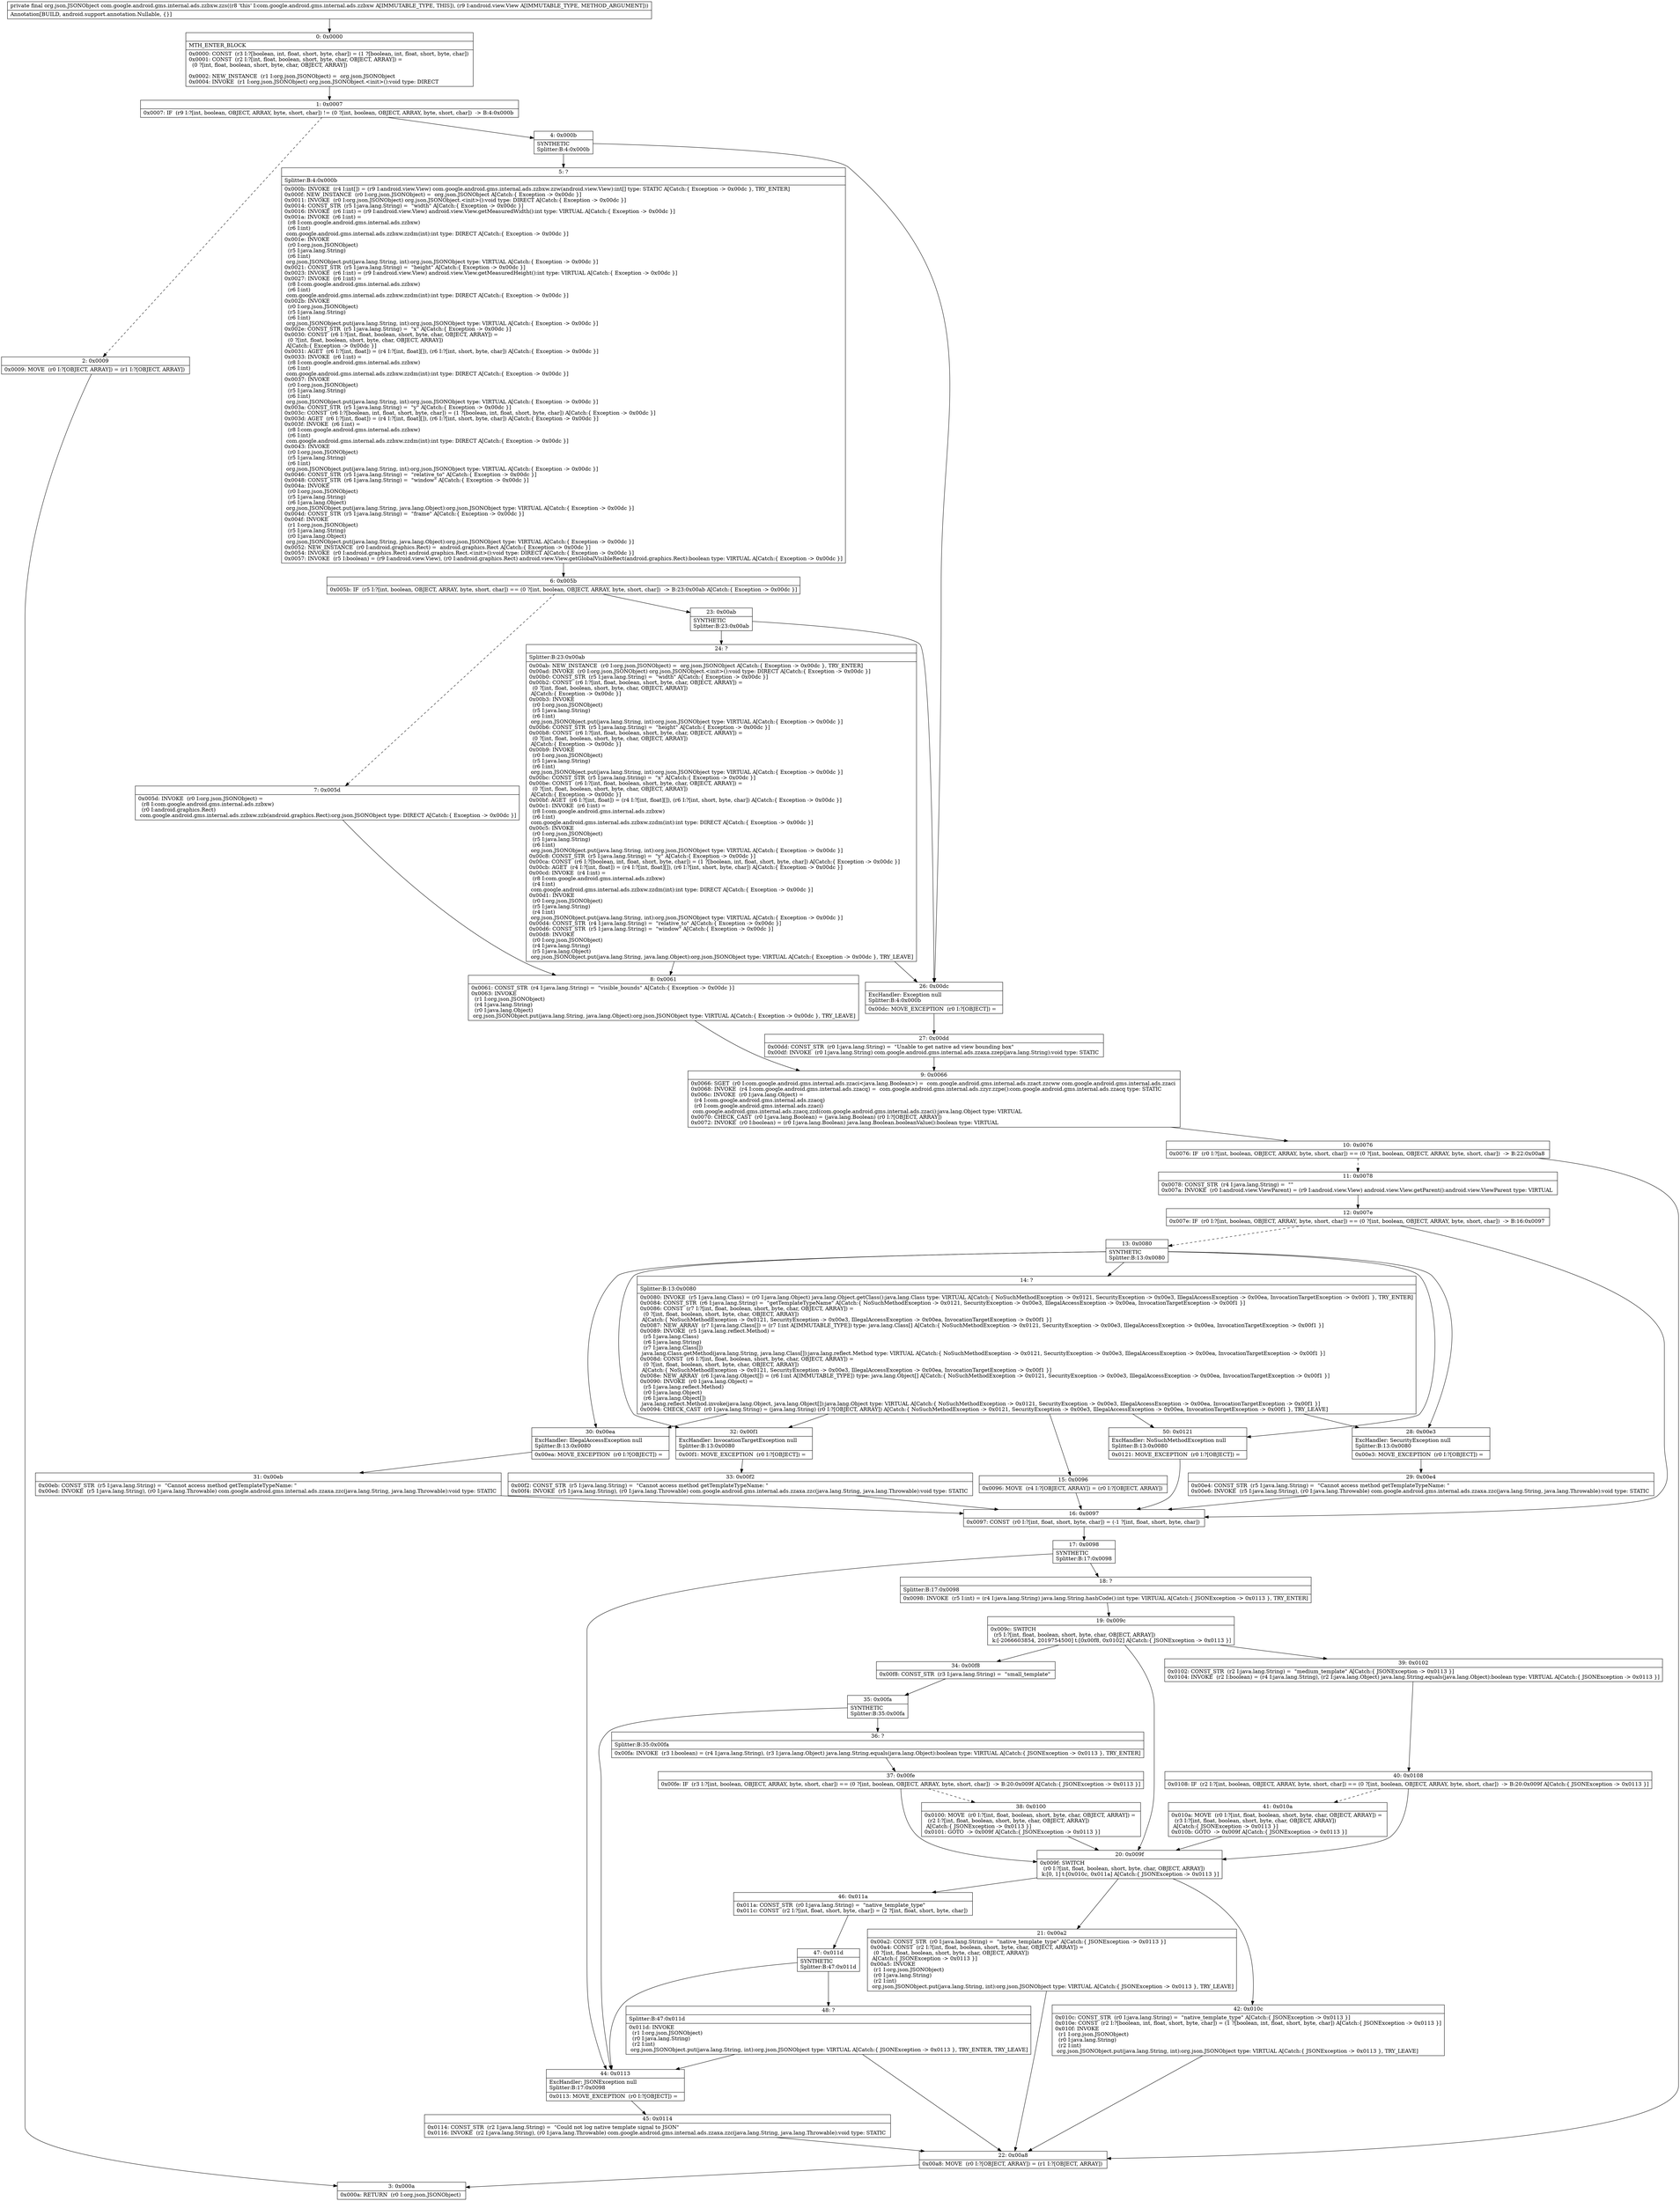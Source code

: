 digraph "CFG forcom.google.android.gms.internal.ads.zzbxw.zzs(Landroid\/view\/View;)Lorg\/json\/JSONObject;" {
Node_0 [shape=record,label="{0\:\ 0x0000|MTH_ENTER_BLOCK\l|0x0000: CONST  (r3 I:?[boolean, int, float, short, byte, char]) = (1 ?[boolean, int, float, short, byte, char]) \l0x0001: CONST  (r2 I:?[int, float, boolean, short, byte, char, OBJECT, ARRAY]) = \l  (0 ?[int, float, boolean, short, byte, char, OBJECT, ARRAY])\l \l0x0002: NEW_INSTANCE  (r1 I:org.json.JSONObject) =  org.json.JSONObject \l0x0004: INVOKE  (r1 I:org.json.JSONObject) org.json.JSONObject.\<init\>():void type: DIRECT \l}"];
Node_1 [shape=record,label="{1\:\ 0x0007|0x0007: IF  (r9 I:?[int, boolean, OBJECT, ARRAY, byte, short, char]) != (0 ?[int, boolean, OBJECT, ARRAY, byte, short, char])  \-\> B:4:0x000b \l}"];
Node_2 [shape=record,label="{2\:\ 0x0009|0x0009: MOVE  (r0 I:?[OBJECT, ARRAY]) = (r1 I:?[OBJECT, ARRAY]) \l}"];
Node_3 [shape=record,label="{3\:\ 0x000a|0x000a: RETURN  (r0 I:org.json.JSONObject) \l}"];
Node_4 [shape=record,label="{4\:\ 0x000b|SYNTHETIC\lSplitter:B:4:0x000b\l}"];
Node_5 [shape=record,label="{5\:\ ?|Splitter:B:4:0x000b\l|0x000b: INVOKE  (r4 I:int[]) = (r9 I:android.view.View) com.google.android.gms.internal.ads.zzbxw.zzw(android.view.View):int[] type: STATIC A[Catch:\{ Exception \-\> 0x00dc \}, TRY_ENTER]\l0x000f: NEW_INSTANCE  (r0 I:org.json.JSONObject) =  org.json.JSONObject A[Catch:\{ Exception \-\> 0x00dc \}]\l0x0011: INVOKE  (r0 I:org.json.JSONObject) org.json.JSONObject.\<init\>():void type: DIRECT A[Catch:\{ Exception \-\> 0x00dc \}]\l0x0014: CONST_STR  (r5 I:java.lang.String) =  \"width\" A[Catch:\{ Exception \-\> 0x00dc \}]\l0x0016: INVOKE  (r6 I:int) = (r9 I:android.view.View) android.view.View.getMeasuredWidth():int type: VIRTUAL A[Catch:\{ Exception \-\> 0x00dc \}]\l0x001a: INVOKE  (r6 I:int) = \l  (r8 I:com.google.android.gms.internal.ads.zzbxw)\l  (r6 I:int)\l com.google.android.gms.internal.ads.zzbxw.zzdm(int):int type: DIRECT A[Catch:\{ Exception \-\> 0x00dc \}]\l0x001e: INVOKE  \l  (r0 I:org.json.JSONObject)\l  (r5 I:java.lang.String)\l  (r6 I:int)\l org.json.JSONObject.put(java.lang.String, int):org.json.JSONObject type: VIRTUAL A[Catch:\{ Exception \-\> 0x00dc \}]\l0x0021: CONST_STR  (r5 I:java.lang.String) =  \"height\" A[Catch:\{ Exception \-\> 0x00dc \}]\l0x0023: INVOKE  (r6 I:int) = (r9 I:android.view.View) android.view.View.getMeasuredHeight():int type: VIRTUAL A[Catch:\{ Exception \-\> 0x00dc \}]\l0x0027: INVOKE  (r6 I:int) = \l  (r8 I:com.google.android.gms.internal.ads.zzbxw)\l  (r6 I:int)\l com.google.android.gms.internal.ads.zzbxw.zzdm(int):int type: DIRECT A[Catch:\{ Exception \-\> 0x00dc \}]\l0x002b: INVOKE  \l  (r0 I:org.json.JSONObject)\l  (r5 I:java.lang.String)\l  (r6 I:int)\l org.json.JSONObject.put(java.lang.String, int):org.json.JSONObject type: VIRTUAL A[Catch:\{ Exception \-\> 0x00dc \}]\l0x002e: CONST_STR  (r5 I:java.lang.String) =  \"x\" A[Catch:\{ Exception \-\> 0x00dc \}]\l0x0030: CONST  (r6 I:?[int, float, boolean, short, byte, char, OBJECT, ARRAY]) = \l  (0 ?[int, float, boolean, short, byte, char, OBJECT, ARRAY])\l A[Catch:\{ Exception \-\> 0x00dc \}]\l0x0031: AGET  (r6 I:?[int, float]) = (r4 I:?[int, float][]), (r6 I:?[int, short, byte, char]) A[Catch:\{ Exception \-\> 0x00dc \}]\l0x0033: INVOKE  (r6 I:int) = \l  (r8 I:com.google.android.gms.internal.ads.zzbxw)\l  (r6 I:int)\l com.google.android.gms.internal.ads.zzbxw.zzdm(int):int type: DIRECT A[Catch:\{ Exception \-\> 0x00dc \}]\l0x0037: INVOKE  \l  (r0 I:org.json.JSONObject)\l  (r5 I:java.lang.String)\l  (r6 I:int)\l org.json.JSONObject.put(java.lang.String, int):org.json.JSONObject type: VIRTUAL A[Catch:\{ Exception \-\> 0x00dc \}]\l0x003a: CONST_STR  (r5 I:java.lang.String) =  \"y\" A[Catch:\{ Exception \-\> 0x00dc \}]\l0x003c: CONST  (r6 I:?[boolean, int, float, short, byte, char]) = (1 ?[boolean, int, float, short, byte, char]) A[Catch:\{ Exception \-\> 0x00dc \}]\l0x003d: AGET  (r6 I:?[int, float]) = (r4 I:?[int, float][]), (r6 I:?[int, short, byte, char]) A[Catch:\{ Exception \-\> 0x00dc \}]\l0x003f: INVOKE  (r6 I:int) = \l  (r8 I:com.google.android.gms.internal.ads.zzbxw)\l  (r6 I:int)\l com.google.android.gms.internal.ads.zzbxw.zzdm(int):int type: DIRECT A[Catch:\{ Exception \-\> 0x00dc \}]\l0x0043: INVOKE  \l  (r0 I:org.json.JSONObject)\l  (r5 I:java.lang.String)\l  (r6 I:int)\l org.json.JSONObject.put(java.lang.String, int):org.json.JSONObject type: VIRTUAL A[Catch:\{ Exception \-\> 0x00dc \}]\l0x0046: CONST_STR  (r5 I:java.lang.String) =  \"relative_to\" A[Catch:\{ Exception \-\> 0x00dc \}]\l0x0048: CONST_STR  (r6 I:java.lang.String) =  \"window\" A[Catch:\{ Exception \-\> 0x00dc \}]\l0x004a: INVOKE  \l  (r0 I:org.json.JSONObject)\l  (r5 I:java.lang.String)\l  (r6 I:java.lang.Object)\l org.json.JSONObject.put(java.lang.String, java.lang.Object):org.json.JSONObject type: VIRTUAL A[Catch:\{ Exception \-\> 0x00dc \}]\l0x004d: CONST_STR  (r5 I:java.lang.String) =  \"frame\" A[Catch:\{ Exception \-\> 0x00dc \}]\l0x004f: INVOKE  \l  (r1 I:org.json.JSONObject)\l  (r5 I:java.lang.String)\l  (r0 I:java.lang.Object)\l org.json.JSONObject.put(java.lang.String, java.lang.Object):org.json.JSONObject type: VIRTUAL A[Catch:\{ Exception \-\> 0x00dc \}]\l0x0052: NEW_INSTANCE  (r0 I:android.graphics.Rect) =  android.graphics.Rect A[Catch:\{ Exception \-\> 0x00dc \}]\l0x0054: INVOKE  (r0 I:android.graphics.Rect) android.graphics.Rect.\<init\>():void type: DIRECT A[Catch:\{ Exception \-\> 0x00dc \}]\l0x0057: INVOKE  (r5 I:boolean) = (r9 I:android.view.View), (r0 I:android.graphics.Rect) android.view.View.getGlobalVisibleRect(android.graphics.Rect):boolean type: VIRTUAL A[Catch:\{ Exception \-\> 0x00dc \}]\l}"];
Node_6 [shape=record,label="{6\:\ 0x005b|0x005b: IF  (r5 I:?[int, boolean, OBJECT, ARRAY, byte, short, char]) == (0 ?[int, boolean, OBJECT, ARRAY, byte, short, char])  \-\> B:23:0x00ab A[Catch:\{ Exception \-\> 0x00dc \}]\l}"];
Node_7 [shape=record,label="{7\:\ 0x005d|0x005d: INVOKE  (r0 I:org.json.JSONObject) = \l  (r8 I:com.google.android.gms.internal.ads.zzbxw)\l  (r0 I:android.graphics.Rect)\l com.google.android.gms.internal.ads.zzbxw.zzb(android.graphics.Rect):org.json.JSONObject type: DIRECT A[Catch:\{ Exception \-\> 0x00dc \}]\l}"];
Node_8 [shape=record,label="{8\:\ 0x0061|0x0061: CONST_STR  (r4 I:java.lang.String) =  \"visible_bounds\" A[Catch:\{ Exception \-\> 0x00dc \}]\l0x0063: INVOKE  \l  (r1 I:org.json.JSONObject)\l  (r4 I:java.lang.String)\l  (r0 I:java.lang.Object)\l org.json.JSONObject.put(java.lang.String, java.lang.Object):org.json.JSONObject type: VIRTUAL A[Catch:\{ Exception \-\> 0x00dc \}, TRY_LEAVE]\l}"];
Node_9 [shape=record,label="{9\:\ 0x0066|0x0066: SGET  (r0 I:com.google.android.gms.internal.ads.zzaci\<java.lang.Boolean\>) =  com.google.android.gms.internal.ads.zzact.zzcww com.google.android.gms.internal.ads.zzaci \l0x0068: INVOKE  (r4 I:com.google.android.gms.internal.ads.zzacq) =  com.google.android.gms.internal.ads.zzyr.zzpe():com.google.android.gms.internal.ads.zzacq type: STATIC \l0x006c: INVOKE  (r0 I:java.lang.Object) = \l  (r4 I:com.google.android.gms.internal.ads.zzacq)\l  (r0 I:com.google.android.gms.internal.ads.zzaci)\l com.google.android.gms.internal.ads.zzacq.zzd(com.google.android.gms.internal.ads.zzaci):java.lang.Object type: VIRTUAL \l0x0070: CHECK_CAST  (r0 I:java.lang.Boolean) = (java.lang.Boolean) (r0 I:?[OBJECT, ARRAY]) \l0x0072: INVOKE  (r0 I:boolean) = (r0 I:java.lang.Boolean) java.lang.Boolean.booleanValue():boolean type: VIRTUAL \l}"];
Node_10 [shape=record,label="{10\:\ 0x0076|0x0076: IF  (r0 I:?[int, boolean, OBJECT, ARRAY, byte, short, char]) == (0 ?[int, boolean, OBJECT, ARRAY, byte, short, char])  \-\> B:22:0x00a8 \l}"];
Node_11 [shape=record,label="{11\:\ 0x0078|0x0078: CONST_STR  (r4 I:java.lang.String) =  \"\" \l0x007a: INVOKE  (r0 I:android.view.ViewParent) = (r9 I:android.view.View) android.view.View.getParent():android.view.ViewParent type: VIRTUAL \l}"];
Node_12 [shape=record,label="{12\:\ 0x007e|0x007e: IF  (r0 I:?[int, boolean, OBJECT, ARRAY, byte, short, char]) == (0 ?[int, boolean, OBJECT, ARRAY, byte, short, char])  \-\> B:16:0x0097 \l}"];
Node_13 [shape=record,label="{13\:\ 0x0080|SYNTHETIC\lSplitter:B:13:0x0080\l}"];
Node_14 [shape=record,label="{14\:\ ?|Splitter:B:13:0x0080\l|0x0080: INVOKE  (r5 I:java.lang.Class) = (r0 I:java.lang.Object) java.lang.Object.getClass():java.lang.Class type: VIRTUAL A[Catch:\{ NoSuchMethodException \-\> 0x0121, SecurityException \-\> 0x00e3, IllegalAccessException \-\> 0x00ea, InvocationTargetException \-\> 0x00f1 \}, TRY_ENTER]\l0x0084: CONST_STR  (r6 I:java.lang.String) =  \"getTemplateTypeName\" A[Catch:\{ NoSuchMethodException \-\> 0x0121, SecurityException \-\> 0x00e3, IllegalAccessException \-\> 0x00ea, InvocationTargetException \-\> 0x00f1 \}]\l0x0086: CONST  (r7 I:?[int, float, boolean, short, byte, char, OBJECT, ARRAY]) = \l  (0 ?[int, float, boolean, short, byte, char, OBJECT, ARRAY])\l A[Catch:\{ NoSuchMethodException \-\> 0x0121, SecurityException \-\> 0x00e3, IllegalAccessException \-\> 0x00ea, InvocationTargetException \-\> 0x00f1 \}]\l0x0087: NEW_ARRAY  (r7 I:java.lang.Class[]) = (r7 I:int A[IMMUTABLE_TYPE]) type: java.lang.Class[] A[Catch:\{ NoSuchMethodException \-\> 0x0121, SecurityException \-\> 0x00e3, IllegalAccessException \-\> 0x00ea, InvocationTargetException \-\> 0x00f1 \}]\l0x0089: INVOKE  (r5 I:java.lang.reflect.Method) = \l  (r5 I:java.lang.Class)\l  (r6 I:java.lang.String)\l  (r7 I:java.lang.Class[])\l java.lang.Class.getMethod(java.lang.String, java.lang.Class[]):java.lang.reflect.Method type: VIRTUAL A[Catch:\{ NoSuchMethodException \-\> 0x0121, SecurityException \-\> 0x00e3, IllegalAccessException \-\> 0x00ea, InvocationTargetException \-\> 0x00f1 \}]\l0x008d: CONST  (r6 I:?[int, float, boolean, short, byte, char, OBJECT, ARRAY]) = \l  (0 ?[int, float, boolean, short, byte, char, OBJECT, ARRAY])\l A[Catch:\{ NoSuchMethodException \-\> 0x0121, SecurityException \-\> 0x00e3, IllegalAccessException \-\> 0x00ea, InvocationTargetException \-\> 0x00f1 \}]\l0x008e: NEW_ARRAY  (r6 I:java.lang.Object[]) = (r6 I:int A[IMMUTABLE_TYPE]) type: java.lang.Object[] A[Catch:\{ NoSuchMethodException \-\> 0x0121, SecurityException \-\> 0x00e3, IllegalAccessException \-\> 0x00ea, InvocationTargetException \-\> 0x00f1 \}]\l0x0090: INVOKE  (r0 I:java.lang.Object) = \l  (r5 I:java.lang.reflect.Method)\l  (r0 I:java.lang.Object)\l  (r6 I:java.lang.Object[])\l java.lang.reflect.Method.invoke(java.lang.Object, java.lang.Object[]):java.lang.Object type: VIRTUAL A[Catch:\{ NoSuchMethodException \-\> 0x0121, SecurityException \-\> 0x00e3, IllegalAccessException \-\> 0x00ea, InvocationTargetException \-\> 0x00f1 \}]\l0x0094: CHECK_CAST  (r0 I:java.lang.String) = (java.lang.String) (r0 I:?[OBJECT, ARRAY]) A[Catch:\{ NoSuchMethodException \-\> 0x0121, SecurityException \-\> 0x00e3, IllegalAccessException \-\> 0x00ea, InvocationTargetException \-\> 0x00f1 \}, TRY_LEAVE]\l}"];
Node_15 [shape=record,label="{15\:\ 0x0096|0x0096: MOVE  (r4 I:?[OBJECT, ARRAY]) = (r0 I:?[OBJECT, ARRAY]) \l}"];
Node_16 [shape=record,label="{16\:\ 0x0097|0x0097: CONST  (r0 I:?[int, float, short, byte, char]) = (\-1 ?[int, float, short, byte, char]) \l}"];
Node_17 [shape=record,label="{17\:\ 0x0098|SYNTHETIC\lSplitter:B:17:0x0098\l}"];
Node_18 [shape=record,label="{18\:\ ?|Splitter:B:17:0x0098\l|0x0098: INVOKE  (r5 I:int) = (r4 I:java.lang.String) java.lang.String.hashCode():int type: VIRTUAL A[Catch:\{ JSONException \-\> 0x0113 \}, TRY_ENTER]\l}"];
Node_19 [shape=record,label="{19\:\ 0x009c|0x009c: SWITCH  \l  (r5 I:?[int, float, boolean, short, byte, char, OBJECT, ARRAY])\l k:[\-2066603854, 2019754500] t:[0x00f8, 0x0102] A[Catch:\{ JSONException \-\> 0x0113 \}]\l}"];
Node_20 [shape=record,label="{20\:\ 0x009f|0x009f: SWITCH  \l  (r0 I:?[int, float, boolean, short, byte, char, OBJECT, ARRAY])\l k:[0, 1] t:[0x010c, 0x011a] A[Catch:\{ JSONException \-\> 0x0113 \}]\l}"];
Node_21 [shape=record,label="{21\:\ 0x00a2|0x00a2: CONST_STR  (r0 I:java.lang.String) =  \"native_template_type\" A[Catch:\{ JSONException \-\> 0x0113 \}]\l0x00a4: CONST  (r2 I:?[int, float, boolean, short, byte, char, OBJECT, ARRAY]) = \l  (0 ?[int, float, boolean, short, byte, char, OBJECT, ARRAY])\l A[Catch:\{ JSONException \-\> 0x0113 \}]\l0x00a5: INVOKE  \l  (r1 I:org.json.JSONObject)\l  (r0 I:java.lang.String)\l  (r2 I:int)\l org.json.JSONObject.put(java.lang.String, int):org.json.JSONObject type: VIRTUAL A[Catch:\{ JSONException \-\> 0x0113 \}, TRY_LEAVE]\l}"];
Node_22 [shape=record,label="{22\:\ 0x00a8|0x00a8: MOVE  (r0 I:?[OBJECT, ARRAY]) = (r1 I:?[OBJECT, ARRAY]) \l}"];
Node_23 [shape=record,label="{23\:\ 0x00ab|SYNTHETIC\lSplitter:B:23:0x00ab\l}"];
Node_24 [shape=record,label="{24\:\ ?|Splitter:B:23:0x00ab\l|0x00ab: NEW_INSTANCE  (r0 I:org.json.JSONObject) =  org.json.JSONObject A[Catch:\{ Exception \-\> 0x00dc \}, TRY_ENTER]\l0x00ad: INVOKE  (r0 I:org.json.JSONObject) org.json.JSONObject.\<init\>():void type: DIRECT A[Catch:\{ Exception \-\> 0x00dc \}]\l0x00b0: CONST_STR  (r5 I:java.lang.String) =  \"width\" A[Catch:\{ Exception \-\> 0x00dc \}]\l0x00b2: CONST  (r6 I:?[int, float, boolean, short, byte, char, OBJECT, ARRAY]) = \l  (0 ?[int, float, boolean, short, byte, char, OBJECT, ARRAY])\l A[Catch:\{ Exception \-\> 0x00dc \}]\l0x00b3: INVOKE  \l  (r0 I:org.json.JSONObject)\l  (r5 I:java.lang.String)\l  (r6 I:int)\l org.json.JSONObject.put(java.lang.String, int):org.json.JSONObject type: VIRTUAL A[Catch:\{ Exception \-\> 0x00dc \}]\l0x00b6: CONST_STR  (r5 I:java.lang.String) =  \"height\" A[Catch:\{ Exception \-\> 0x00dc \}]\l0x00b8: CONST  (r6 I:?[int, float, boolean, short, byte, char, OBJECT, ARRAY]) = \l  (0 ?[int, float, boolean, short, byte, char, OBJECT, ARRAY])\l A[Catch:\{ Exception \-\> 0x00dc \}]\l0x00b9: INVOKE  \l  (r0 I:org.json.JSONObject)\l  (r5 I:java.lang.String)\l  (r6 I:int)\l org.json.JSONObject.put(java.lang.String, int):org.json.JSONObject type: VIRTUAL A[Catch:\{ Exception \-\> 0x00dc \}]\l0x00bc: CONST_STR  (r5 I:java.lang.String) =  \"x\" A[Catch:\{ Exception \-\> 0x00dc \}]\l0x00be: CONST  (r6 I:?[int, float, boolean, short, byte, char, OBJECT, ARRAY]) = \l  (0 ?[int, float, boolean, short, byte, char, OBJECT, ARRAY])\l A[Catch:\{ Exception \-\> 0x00dc \}]\l0x00bf: AGET  (r6 I:?[int, float]) = (r4 I:?[int, float][]), (r6 I:?[int, short, byte, char]) A[Catch:\{ Exception \-\> 0x00dc \}]\l0x00c1: INVOKE  (r6 I:int) = \l  (r8 I:com.google.android.gms.internal.ads.zzbxw)\l  (r6 I:int)\l com.google.android.gms.internal.ads.zzbxw.zzdm(int):int type: DIRECT A[Catch:\{ Exception \-\> 0x00dc \}]\l0x00c5: INVOKE  \l  (r0 I:org.json.JSONObject)\l  (r5 I:java.lang.String)\l  (r6 I:int)\l org.json.JSONObject.put(java.lang.String, int):org.json.JSONObject type: VIRTUAL A[Catch:\{ Exception \-\> 0x00dc \}]\l0x00c8: CONST_STR  (r5 I:java.lang.String) =  \"y\" A[Catch:\{ Exception \-\> 0x00dc \}]\l0x00ca: CONST  (r6 I:?[boolean, int, float, short, byte, char]) = (1 ?[boolean, int, float, short, byte, char]) A[Catch:\{ Exception \-\> 0x00dc \}]\l0x00cb: AGET  (r4 I:?[int, float]) = (r4 I:?[int, float][]), (r6 I:?[int, short, byte, char]) A[Catch:\{ Exception \-\> 0x00dc \}]\l0x00cd: INVOKE  (r4 I:int) = \l  (r8 I:com.google.android.gms.internal.ads.zzbxw)\l  (r4 I:int)\l com.google.android.gms.internal.ads.zzbxw.zzdm(int):int type: DIRECT A[Catch:\{ Exception \-\> 0x00dc \}]\l0x00d1: INVOKE  \l  (r0 I:org.json.JSONObject)\l  (r5 I:java.lang.String)\l  (r4 I:int)\l org.json.JSONObject.put(java.lang.String, int):org.json.JSONObject type: VIRTUAL A[Catch:\{ Exception \-\> 0x00dc \}]\l0x00d4: CONST_STR  (r4 I:java.lang.String) =  \"relative_to\" A[Catch:\{ Exception \-\> 0x00dc \}]\l0x00d6: CONST_STR  (r5 I:java.lang.String) =  \"window\" A[Catch:\{ Exception \-\> 0x00dc \}]\l0x00d8: INVOKE  \l  (r0 I:org.json.JSONObject)\l  (r4 I:java.lang.String)\l  (r5 I:java.lang.Object)\l org.json.JSONObject.put(java.lang.String, java.lang.Object):org.json.JSONObject type: VIRTUAL A[Catch:\{ Exception \-\> 0x00dc \}, TRY_LEAVE]\l}"];
Node_26 [shape=record,label="{26\:\ 0x00dc|ExcHandler: Exception null\lSplitter:B:4:0x000b\l|0x00dc: MOVE_EXCEPTION  (r0 I:?[OBJECT]) =  \l}"];
Node_27 [shape=record,label="{27\:\ 0x00dd|0x00dd: CONST_STR  (r0 I:java.lang.String) =  \"Unable to get native ad view bounding box\" \l0x00df: INVOKE  (r0 I:java.lang.String) com.google.android.gms.internal.ads.zzaxa.zzep(java.lang.String):void type: STATIC \l}"];
Node_28 [shape=record,label="{28\:\ 0x00e3|ExcHandler: SecurityException null\lSplitter:B:13:0x0080\l|0x00e3: MOVE_EXCEPTION  (r0 I:?[OBJECT]) =  \l}"];
Node_29 [shape=record,label="{29\:\ 0x00e4|0x00e4: CONST_STR  (r5 I:java.lang.String) =  \"Cannot access method getTemplateTypeName: \" \l0x00e6: INVOKE  (r5 I:java.lang.String), (r0 I:java.lang.Throwable) com.google.android.gms.internal.ads.zzaxa.zzc(java.lang.String, java.lang.Throwable):void type: STATIC \l}"];
Node_30 [shape=record,label="{30\:\ 0x00ea|ExcHandler: IllegalAccessException null\lSplitter:B:13:0x0080\l|0x00ea: MOVE_EXCEPTION  (r0 I:?[OBJECT]) =  \l}"];
Node_31 [shape=record,label="{31\:\ 0x00eb|0x00eb: CONST_STR  (r5 I:java.lang.String) =  \"Cannot access method getTemplateTypeName: \" \l0x00ed: INVOKE  (r5 I:java.lang.String), (r0 I:java.lang.Throwable) com.google.android.gms.internal.ads.zzaxa.zzc(java.lang.String, java.lang.Throwable):void type: STATIC \l}"];
Node_32 [shape=record,label="{32\:\ 0x00f1|ExcHandler: InvocationTargetException null\lSplitter:B:13:0x0080\l|0x00f1: MOVE_EXCEPTION  (r0 I:?[OBJECT]) =  \l}"];
Node_33 [shape=record,label="{33\:\ 0x00f2|0x00f2: CONST_STR  (r5 I:java.lang.String) =  \"Cannot access method getTemplateTypeName: \" \l0x00f4: INVOKE  (r5 I:java.lang.String), (r0 I:java.lang.Throwable) com.google.android.gms.internal.ads.zzaxa.zzc(java.lang.String, java.lang.Throwable):void type: STATIC \l}"];
Node_34 [shape=record,label="{34\:\ 0x00f8|0x00f8: CONST_STR  (r3 I:java.lang.String) =  \"small_template\" \l}"];
Node_35 [shape=record,label="{35\:\ 0x00fa|SYNTHETIC\lSplitter:B:35:0x00fa\l}"];
Node_36 [shape=record,label="{36\:\ ?|Splitter:B:35:0x00fa\l|0x00fa: INVOKE  (r3 I:boolean) = (r4 I:java.lang.String), (r3 I:java.lang.Object) java.lang.String.equals(java.lang.Object):boolean type: VIRTUAL A[Catch:\{ JSONException \-\> 0x0113 \}, TRY_ENTER]\l}"];
Node_37 [shape=record,label="{37\:\ 0x00fe|0x00fe: IF  (r3 I:?[int, boolean, OBJECT, ARRAY, byte, short, char]) == (0 ?[int, boolean, OBJECT, ARRAY, byte, short, char])  \-\> B:20:0x009f A[Catch:\{ JSONException \-\> 0x0113 \}]\l}"];
Node_38 [shape=record,label="{38\:\ 0x0100|0x0100: MOVE  (r0 I:?[int, float, boolean, short, byte, char, OBJECT, ARRAY]) = \l  (r2 I:?[int, float, boolean, short, byte, char, OBJECT, ARRAY])\l A[Catch:\{ JSONException \-\> 0x0113 \}]\l0x0101: GOTO  \-\> 0x009f A[Catch:\{ JSONException \-\> 0x0113 \}]\l}"];
Node_39 [shape=record,label="{39\:\ 0x0102|0x0102: CONST_STR  (r2 I:java.lang.String) =  \"medium_template\" A[Catch:\{ JSONException \-\> 0x0113 \}]\l0x0104: INVOKE  (r2 I:boolean) = (r4 I:java.lang.String), (r2 I:java.lang.Object) java.lang.String.equals(java.lang.Object):boolean type: VIRTUAL A[Catch:\{ JSONException \-\> 0x0113 \}]\l}"];
Node_40 [shape=record,label="{40\:\ 0x0108|0x0108: IF  (r2 I:?[int, boolean, OBJECT, ARRAY, byte, short, char]) == (0 ?[int, boolean, OBJECT, ARRAY, byte, short, char])  \-\> B:20:0x009f A[Catch:\{ JSONException \-\> 0x0113 \}]\l}"];
Node_41 [shape=record,label="{41\:\ 0x010a|0x010a: MOVE  (r0 I:?[int, float, boolean, short, byte, char, OBJECT, ARRAY]) = \l  (r3 I:?[int, float, boolean, short, byte, char, OBJECT, ARRAY])\l A[Catch:\{ JSONException \-\> 0x0113 \}]\l0x010b: GOTO  \-\> 0x009f A[Catch:\{ JSONException \-\> 0x0113 \}]\l}"];
Node_42 [shape=record,label="{42\:\ 0x010c|0x010c: CONST_STR  (r0 I:java.lang.String) =  \"native_template_type\" A[Catch:\{ JSONException \-\> 0x0113 \}]\l0x010e: CONST  (r2 I:?[boolean, int, float, short, byte, char]) = (1 ?[boolean, int, float, short, byte, char]) A[Catch:\{ JSONException \-\> 0x0113 \}]\l0x010f: INVOKE  \l  (r1 I:org.json.JSONObject)\l  (r0 I:java.lang.String)\l  (r2 I:int)\l org.json.JSONObject.put(java.lang.String, int):org.json.JSONObject type: VIRTUAL A[Catch:\{ JSONException \-\> 0x0113 \}, TRY_LEAVE]\l}"];
Node_44 [shape=record,label="{44\:\ 0x0113|ExcHandler: JSONException null\lSplitter:B:17:0x0098\l|0x0113: MOVE_EXCEPTION  (r0 I:?[OBJECT]) =  \l}"];
Node_45 [shape=record,label="{45\:\ 0x0114|0x0114: CONST_STR  (r2 I:java.lang.String) =  \"Could not log native template signal to JSON\" \l0x0116: INVOKE  (r2 I:java.lang.String), (r0 I:java.lang.Throwable) com.google.android.gms.internal.ads.zzaxa.zzc(java.lang.String, java.lang.Throwable):void type: STATIC \l}"];
Node_46 [shape=record,label="{46\:\ 0x011a|0x011a: CONST_STR  (r0 I:java.lang.String) =  \"native_template_type\" \l0x011c: CONST  (r2 I:?[int, float, short, byte, char]) = (2 ?[int, float, short, byte, char]) \l}"];
Node_47 [shape=record,label="{47\:\ 0x011d|SYNTHETIC\lSplitter:B:47:0x011d\l}"];
Node_48 [shape=record,label="{48\:\ ?|Splitter:B:47:0x011d\l|0x011d: INVOKE  \l  (r1 I:org.json.JSONObject)\l  (r0 I:java.lang.String)\l  (r2 I:int)\l org.json.JSONObject.put(java.lang.String, int):org.json.JSONObject type: VIRTUAL A[Catch:\{ JSONException \-\> 0x0113 \}, TRY_ENTER, TRY_LEAVE]\l}"];
Node_50 [shape=record,label="{50\:\ 0x0121|ExcHandler: NoSuchMethodException null\lSplitter:B:13:0x0080\l|0x0121: MOVE_EXCEPTION  (r0 I:?[OBJECT]) =  \l}"];
MethodNode[shape=record,label="{private final org.json.JSONObject com.google.android.gms.internal.ads.zzbxw.zzs((r8 'this' I:com.google.android.gms.internal.ads.zzbxw A[IMMUTABLE_TYPE, THIS]), (r9 I:android.view.View A[IMMUTABLE_TYPE, METHOD_ARGUMENT]))  | Annotation[BUILD, android.support.annotation.Nullable, \{\}]\l}"];
MethodNode -> Node_0;
Node_0 -> Node_1;
Node_1 -> Node_2[style=dashed];
Node_1 -> Node_4;
Node_2 -> Node_3;
Node_4 -> Node_5;
Node_4 -> Node_26;
Node_5 -> Node_6;
Node_6 -> Node_7[style=dashed];
Node_6 -> Node_23;
Node_7 -> Node_8;
Node_8 -> Node_9;
Node_9 -> Node_10;
Node_10 -> Node_11[style=dashed];
Node_10 -> Node_22;
Node_11 -> Node_12;
Node_12 -> Node_13[style=dashed];
Node_12 -> Node_16;
Node_13 -> Node_14;
Node_13 -> Node_50;
Node_13 -> Node_28;
Node_13 -> Node_30;
Node_13 -> Node_32;
Node_14 -> Node_15;
Node_14 -> Node_50;
Node_14 -> Node_28;
Node_14 -> Node_30;
Node_14 -> Node_32;
Node_15 -> Node_16;
Node_16 -> Node_17;
Node_17 -> Node_18;
Node_17 -> Node_44;
Node_18 -> Node_19;
Node_19 -> Node_20;
Node_19 -> Node_34;
Node_19 -> Node_39;
Node_20 -> Node_21;
Node_20 -> Node_42;
Node_20 -> Node_46;
Node_21 -> Node_22;
Node_22 -> Node_3;
Node_23 -> Node_24;
Node_23 -> Node_26;
Node_24 -> Node_26;
Node_24 -> Node_8;
Node_26 -> Node_27;
Node_27 -> Node_9;
Node_28 -> Node_29;
Node_29 -> Node_16;
Node_30 -> Node_31;
Node_31 -> Node_16;
Node_32 -> Node_33;
Node_33 -> Node_16;
Node_34 -> Node_35;
Node_35 -> Node_36;
Node_35 -> Node_44;
Node_36 -> Node_37;
Node_37 -> Node_20;
Node_37 -> Node_38[style=dashed];
Node_38 -> Node_20;
Node_39 -> Node_40;
Node_40 -> Node_20;
Node_40 -> Node_41[style=dashed];
Node_41 -> Node_20;
Node_42 -> Node_22;
Node_44 -> Node_45;
Node_45 -> Node_22;
Node_46 -> Node_47;
Node_47 -> Node_48;
Node_47 -> Node_44;
Node_48 -> Node_44;
Node_48 -> Node_22;
Node_50 -> Node_16;
}

